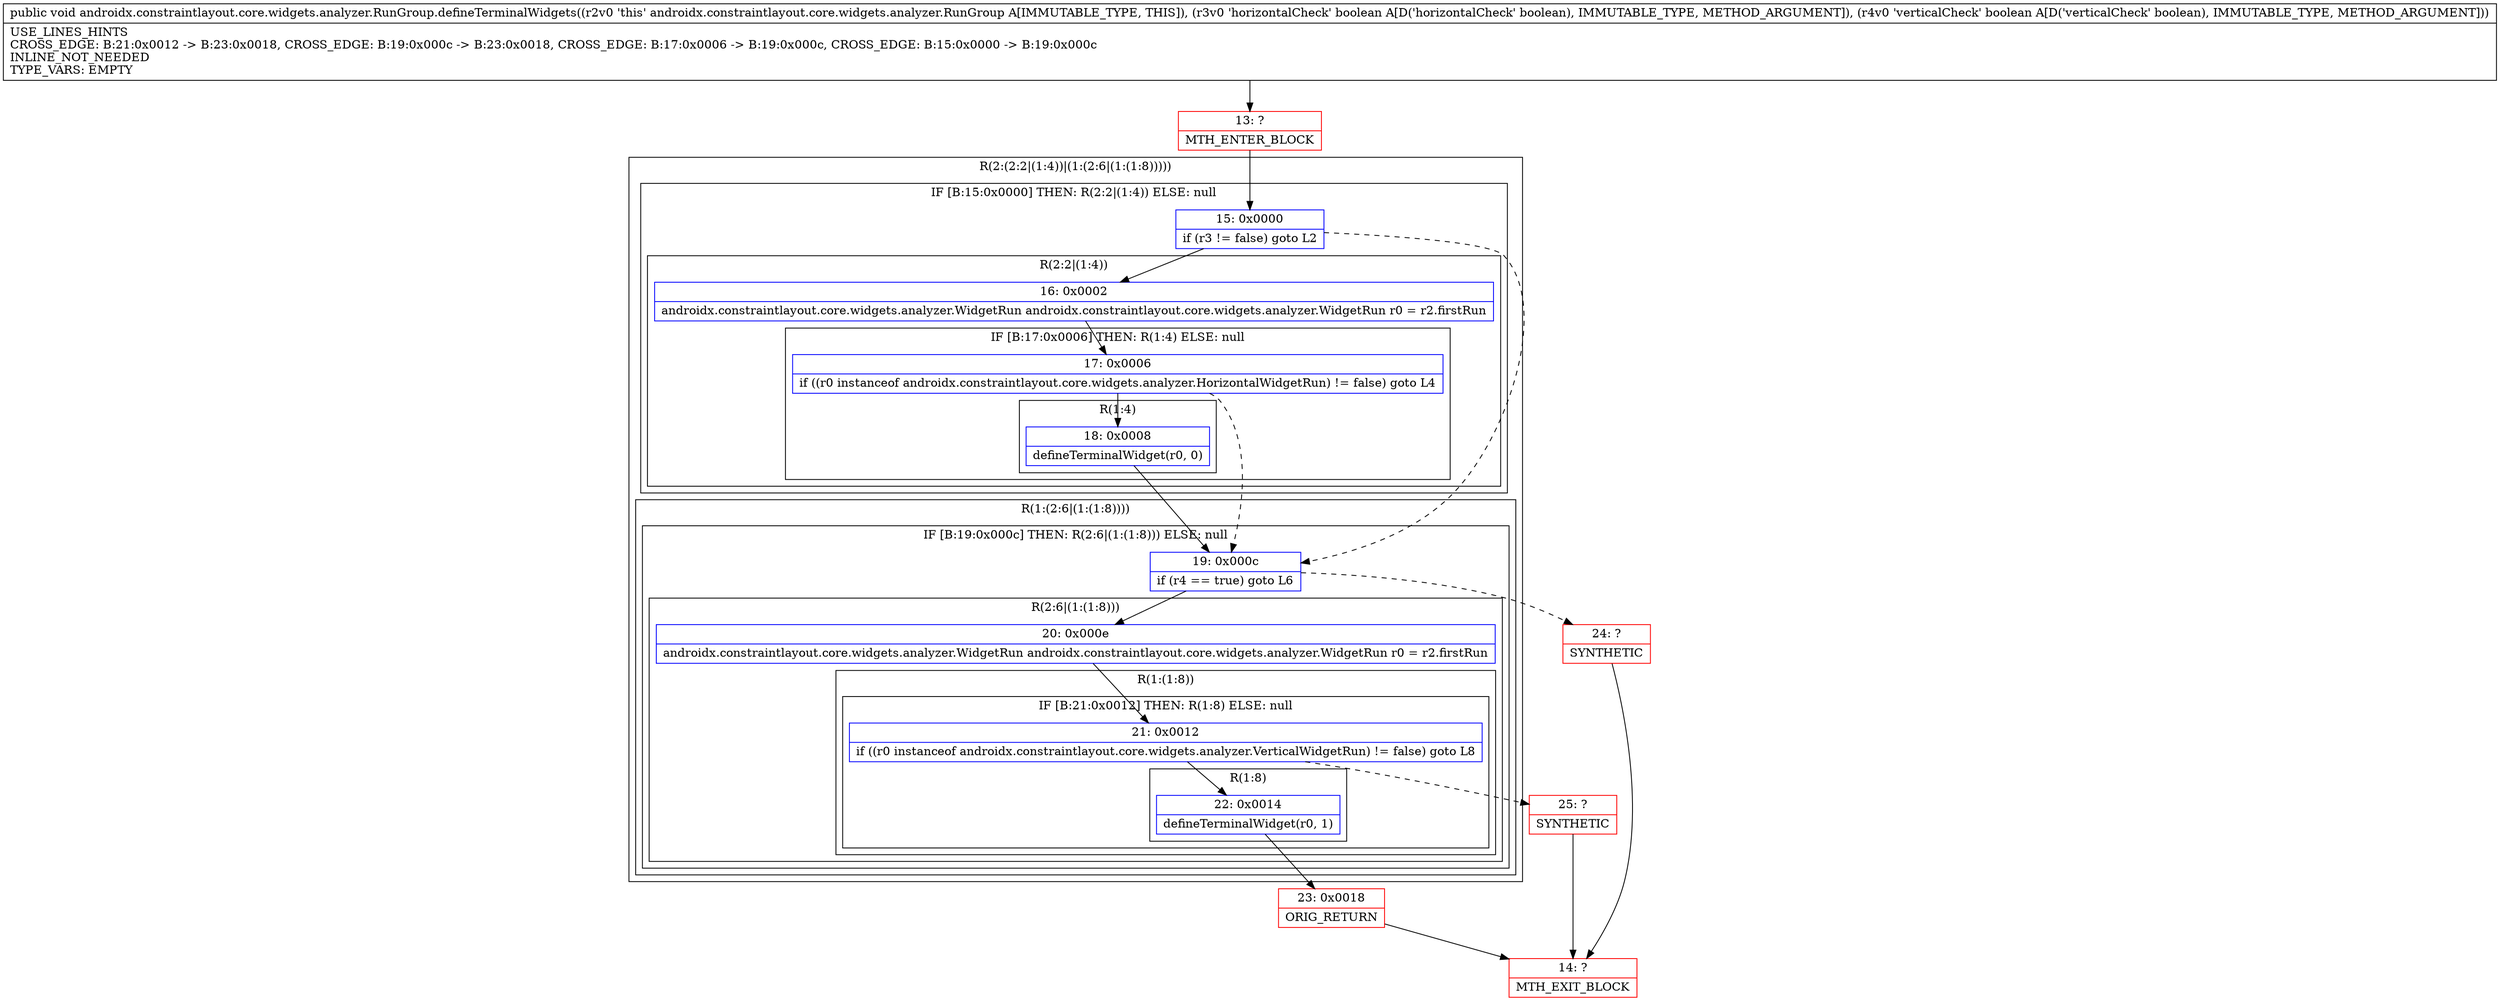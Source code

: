 digraph "CFG forandroidx.constraintlayout.core.widgets.analyzer.RunGroup.defineTerminalWidgets(ZZ)V" {
subgraph cluster_Region_2026686714 {
label = "R(2:(2:2|(1:4))|(1:(2:6|(1:(1:8)))))";
node [shape=record,color=blue];
subgraph cluster_IfRegion_136820569 {
label = "IF [B:15:0x0000] THEN: R(2:2|(1:4)) ELSE: null";
node [shape=record,color=blue];
Node_15 [shape=record,label="{15\:\ 0x0000|if (r3 != false) goto L2\l}"];
subgraph cluster_Region_731830133 {
label = "R(2:2|(1:4))";
node [shape=record,color=blue];
Node_16 [shape=record,label="{16\:\ 0x0002|androidx.constraintlayout.core.widgets.analyzer.WidgetRun androidx.constraintlayout.core.widgets.analyzer.WidgetRun r0 = r2.firstRun\l}"];
subgraph cluster_IfRegion_281083810 {
label = "IF [B:17:0x0006] THEN: R(1:4) ELSE: null";
node [shape=record,color=blue];
Node_17 [shape=record,label="{17\:\ 0x0006|if ((r0 instanceof androidx.constraintlayout.core.widgets.analyzer.HorizontalWidgetRun) != false) goto L4\l}"];
subgraph cluster_Region_971122304 {
label = "R(1:4)";
node [shape=record,color=blue];
Node_18 [shape=record,label="{18\:\ 0x0008|defineTerminalWidget(r0, 0)\l}"];
}
}
}
}
subgraph cluster_Region_993203237 {
label = "R(1:(2:6|(1:(1:8))))";
node [shape=record,color=blue];
subgraph cluster_IfRegion_917328632 {
label = "IF [B:19:0x000c] THEN: R(2:6|(1:(1:8))) ELSE: null";
node [shape=record,color=blue];
Node_19 [shape=record,label="{19\:\ 0x000c|if (r4 == true) goto L6\l}"];
subgraph cluster_Region_245803116 {
label = "R(2:6|(1:(1:8)))";
node [shape=record,color=blue];
Node_20 [shape=record,label="{20\:\ 0x000e|androidx.constraintlayout.core.widgets.analyzer.WidgetRun androidx.constraintlayout.core.widgets.analyzer.WidgetRun r0 = r2.firstRun\l}"];
subgraph cluster_Region_674809807 {
label = "R(1:(1:8))";
node [shape=record,color=blue];
subgraph cluster_IfRegion_1829277818 {
label = "IF [B:21:0x0012] THEN: R(1:8) ELSE: null";
node [shape=record,color=blue];
Node_21 [shape=record,label="{21\:\ 0x0012|if ((r0 instanceof androidx.constraintlayout.core.widgets.analyzer.VerticalWidgetRun) != false) goto L8\l}"];
subgraph cluster_Region_947452419 {
label = "R(1:8)";
node [shape=record,color=blue];
Node_22 [shape=record,label="{22\:\ 0x0014|defineTerminalWidget(r0, 1)\l}"];
}
}
}
}
}
}
}
Node_13 [shape=record,color=red,label="{13\:\ ?|MTH_ENTER_BLOCK\l}"];
Node_23 [shape=record,color=red,label="{23\:\ 0x0018|ORIG_RETURN\l}"];
Node_14 [shape=record,color=red,label="{14\:\ ?|MTH_EXIT_BLOCK\l}"];
Node_25 [shape=record,color=red,label="{25\:\ ?|SYNTHETIC\l}"];
Node_24 [shape=record,color=red,label="{24\:\ ?|SYNTHETIC\l}"];
MethodNode[shape=record,label="{public void androidx.constraintlayout.core.widgets.analyzer.RunGroup.defineTerminalWidgets((r2v0 'this' androidx.constraintlayout.core.widgets.analyzer.RunGroup A[IMMUTABLE_TYPE, THIS]), (r3v0 'horizontalCheck' boolean A[D('horizontalCheck' boolean), IMMUTABLE_TYPE, METHOD_ARGUMENT]), (r4v0 'verticalCheck' boolean A[D('verticalCheck' boolean), IMMUTABLE_TYPE, METHOD_ARGUMENT]))  | USE_LINES_HINTS\lCROSS_EDGE: B:21:0x0012 \-\> B:23:0x0018, CROSS_EDGE: B:19:0x000c \-\> B:23:0x0018, CROSS_EDGE: B:17:0x0006 \-\> B:19:0x000c, CROSS_EDGE: B:15:0x0000 \-\> B:19:0x000c\lINLINE_NOT_NEEDED\lTYPE_VARS: EMPTY\l}"];
MethodNode -> Node_13;Node_15 -> Node_16;
Node_15 -> Node_19[style=dashed];
Node_16 -> Node_17;
Node_17 -> Node_18;
Node_17 -> Node_19[style=dashed];
Node_18 -> Node_19;
Node_19 -> Node_20;
Node_19 -> Node_24[style=dashed];
Node_20 -> Node_21;
Node_21 -> Node_22;
Node_21 -> Node_25[style=dashed];
Node_22 -> Node_23;
Node_13 -> Node_15;
Node_23 -> Node_14;
Node_25 -> Node_14;
Node_24 -> Node_14;
}

